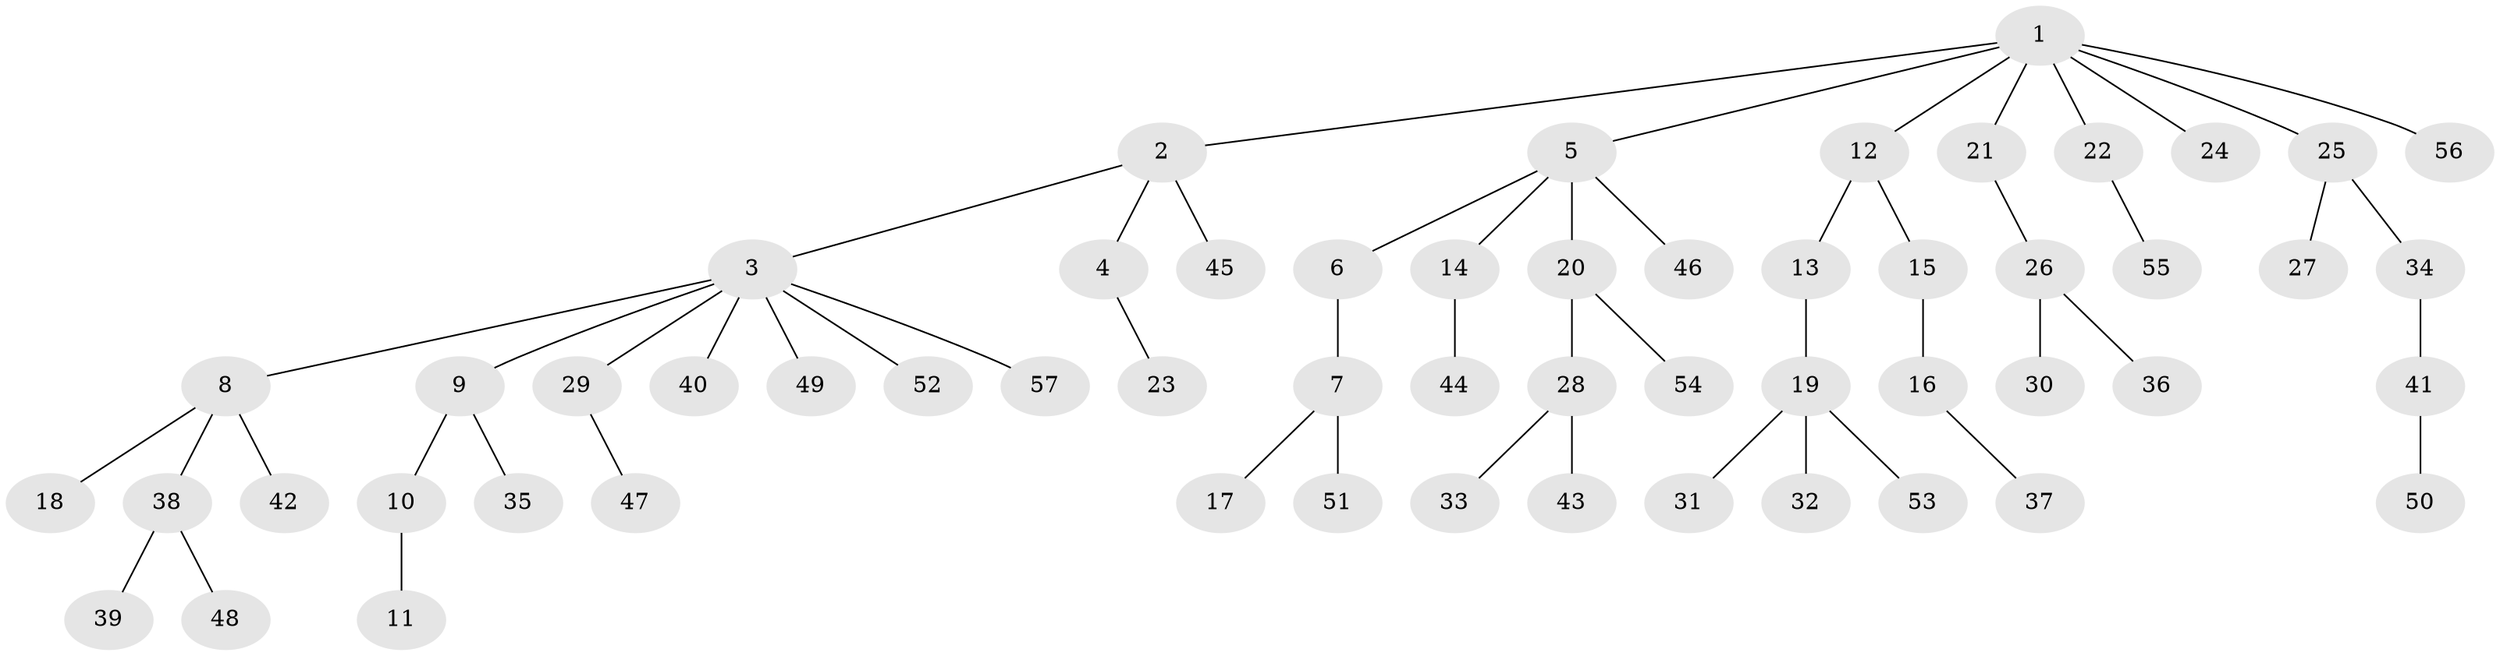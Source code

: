// Generated by graph-tools (version 1.1) at 2025/02/03/09/25 03:02:31]
// undirected, 57 vertices, 56 edges
graph export_dot {
graph [start="1"]
  node [color=gray90,style=filled];
  1;
  2;
  3;
  4;
  5;
  6;
  7;
  8;
  9;
  10;
  11;
  12;
  13;
  14;
  15;
  16;
  17;
  18;
  19;
  20;
  21;
  22;
  23;
  24;
  25;
  26;
  27;
  28;
  29;
  30;
  31;
  32;
  33;
  34;
  35;
  36;
  37;
  38;
  39;
  40;
  41;
  42;
  43;
  44;
  45;
  46;
  47;
  48;
  49;
  50;
  51;
  52;
  53;
  54;
  55;
  56;
  57;
  1 -- 2;
  1 -- 5;
  1 -- 12;
  1 -- 21;
  1 -- 22;
  1 -- 24;
  1 -- 25;
  1 -- 56;
  2 -- 3;
  2 -- 4;
  2 -- 45;
  3 -- 8;
  3 -- 9;
  3 -- 29;
  3 -- 40;
  3 -- 49;
  3 -- 52;
  3 -- 57;
  4 -- 23;
  5 -- 6;
  5 -- 14;
  5 -- 20;
  5 -- 46;
  6 -- 7;
  7 -- 17;
  7 -- 51;
  8 -- 18;
  8 -- 38;
  8 -- 42;
  9 -- 10;
  9 -- 35;
  10 -- 11;
  12 -- 13;
  12 -- 15;
  13 -- 19;
  14 -- 44;
  15 -- 16;
  16 -- 37;
  19 -- 31;
  19 -- 32;
  19 -- 53;
  20 -- 28;
  20 -- 54;
  21 -- 26;
  22 -- 55;
  25 -- 27;
  25 -- 34;
  26 -- 30;
  26 -- 36;
  28 -- 33;
  28 -- 43;
  29 -- 47;
  34 -- 41;
  38 -- 39;
  38 -- 48;
  41 -- 50;
}
